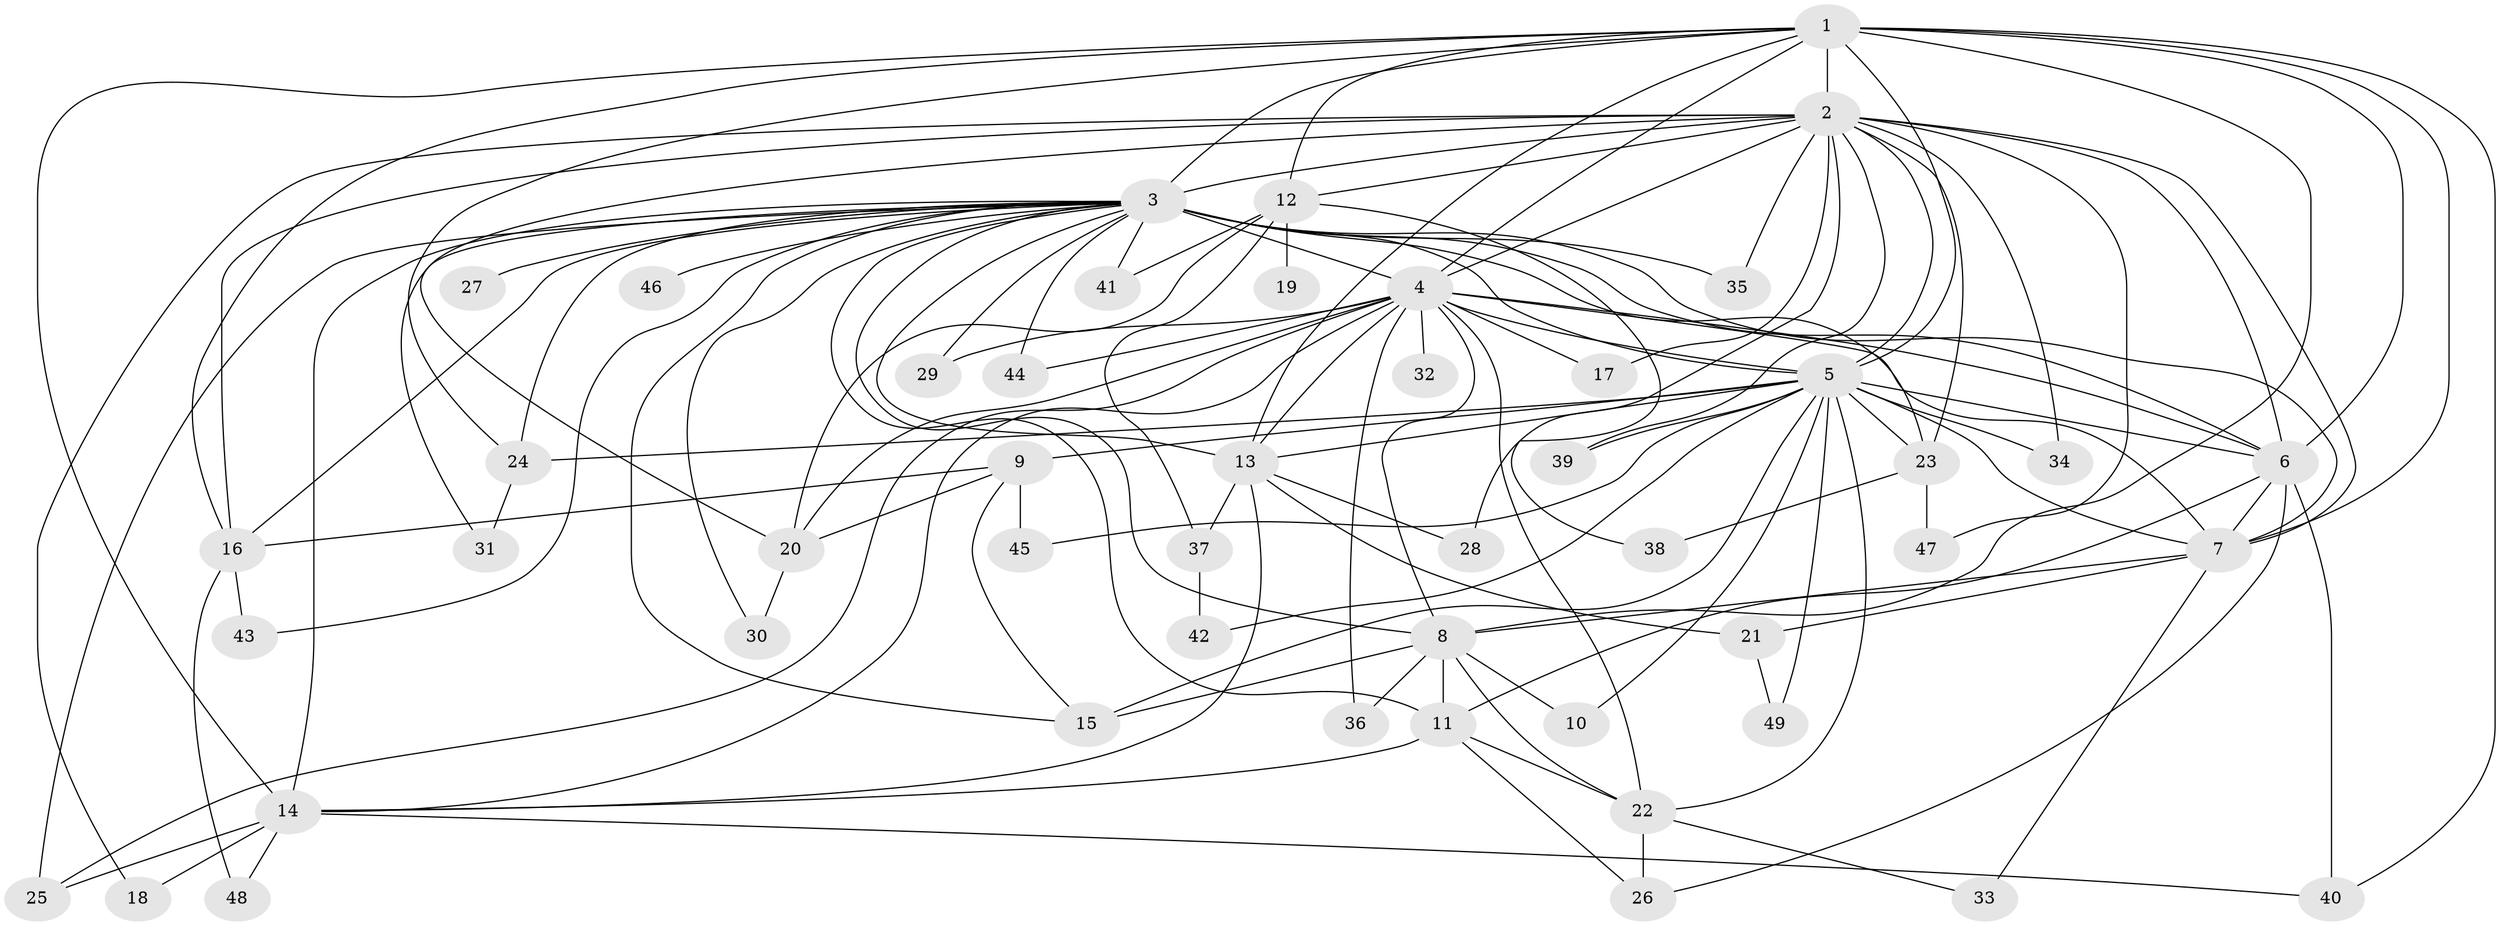 // original degree distribution, {16: 0.02040816326530612, 22: 0.01020408163265306, 35: 0.01020408163265306, 19: 0.01020408163265306, 15: 0.01020408163265306, 21: 0.01020408163265306, 17: 0.01020408163265306, 23: 0.01020408163265306, 14: 0.01020408163265306, 9: 0.02040816326530612, 5: 0.05102040816326531, 2: 0.5816326530612245, 4: 0.061224489795918366, 6: 0.030612244897959183, 3: 0.15306122448979592}
// Generated by graph-tools (version 1.1) at 2025/34/03/09/25 02:34:49]
// undirected, 49 vertices, 121 edges
graph export_dot {
graph [start="1"]
  node [color=gray90,style=filled];
  1;
  2;
  3;
  4;
  5;
  6;
  7;
  8;
  9;
  10;
  11;
  12;
  13;
  14;
  15;
  16;
  17;
  18;
  19;
  20;
  21;
  22;
  23;
  24;
  25;
  26;
  27;
  28;
  29;
  30;
  31;
  32;
  33;
  34;
  35;
  36;
  37;
  38;
  39;
  40;
  41;
  42;
  43;
  44;
  45;
  46;
  47;
  48;
  49;
  1 -- 2 [weight=2.0];
  1 -- 3 [weight=2.0];
  1 -- 4 [weight=2.0];
  1 -- 5 [weight=4.0];
  1 -- 6 [weight=4.0];
  1 -- 7 [weight=2.0];
  1 -- 8 [weight=1.0];
  1 -- 12 [weight=1.0];
  1 -- 13 [weight=2.0];
  1 -- 14 [weight=4.0];
  1 -- 16 [weight=1.0];
  1 -- 24 [weight=1.0];
  1 -- 40 [weight=1.0];
  2 -- 3 [weight=3.0];
  2 -- 4 [weight=1.0];
  2 -- 5 [weight=2.0];
  2 -- 6 [weight=3.0];
  2 -- 7 [weight=1.0];
  2 -- 12 [weight=1.0];
  2 -- 16 [weight=1.0];
  2 -- 17 [weight=1.0];
  2 -- 18 [weight=1.0];
  2 -- 20 [weight=1.0];
  2 -- 23 [weight=1.0];
  2 -- 28 [weight=1.0];
  2 -- 34 [weight=1.0];
  2 -- 35 [weight=1.0];
  2 -- 39 [weight=1.0];
  2 -- 47 [weight=1.0];
  3 -- 4 [weight=4.0];
  3 -- 5 [weight=2.0];
  3 -- 6 [weight=2.0];
  3 -- 7 [weight=2.0];
  3 -- 8 [weight=1.0];
  3 -- 11 [weight=1.0];
  3 -- 13 [weight=1.0];
  3 -- 14 [weight=2.0];
  3 -- 15 [weight=1.0];
  3 -- 16 [weight=1.0];
  3 -- 23 [weight=1.0];
  3 -- 24 [weight=1.0];
  3 -- 25 [weight=1.0];
  3 -- 27 [weight=1.0];
  3 -- 29 [weight=1.0];
  3 -- 30 [weight=1.0];
  3 -- 31 [weight=1.0];
  3 -- 35 [weight=1.0];
  3 -- 41 [weight=1.0];
  3 -- 43 [weight=1.0];
  3 -- 44 [weight=1.0];
  3 -- 46 [weight=1.0];
  4 -- 5 [weight=3.0];
  4 -- 6 [weight=12.0];
  4 -- 7 [weight=1.0];
  4 -- 8 [weight=1.0];
  4 -- 13 [weight=1.0];
  4 -- 14 [weight=2.0];
  4 -- 17 [weight=1.0];
  4 -- 20 [weight=2.0];
  4 -- 22 [weight=1.0];
  4 -- 25 [weight=1.0];
  4 -- 29 [weight=1.0];
  4 -- 32 [weight=1.0];
  4 -- 36 [weight=1.0];
  4 -- 44 [weight=1.0];
  5 -- 6 [weight=5.0];
  5 -- 7 [weight=2.0];
  5 -- 9 [weight=7.0];
  5 -- 10 [weight=1.0];
  5 -- 13 [weight=1.0];
  5 -- 15 [weight=1.0];
  5 -- 22 [weight=1.0];
  5 -- 23 [weight=1.0];
  5 -- 24 [weight=1.0];
  5 -- 34 [weight=1.0];
  5 -- 39 [weight=1.0];
  5 -- 42 [weight=1.0];
  5 -- 45 [weight=1.0];
  5 -- 49 [weight=1.0];
  6 -- 7 [weight=3.0];
  6 -- 11 [weight=2.0];
  6 -- 26 [weight=1.0];
  6 -- 40 [weight=2.0];
  7 -- 8 [weight=1.0];
  7 -- 21 [weight=1.0];
  7 -- 33 [weight=1.0];
  8 -- 10 [weight=1.0];
  8 -- 11 [weight=1.0];
  8 -- 15 [weight=1.0];
  8 -- 22 [weight=1.0];
  8 -- 36 [weight=1.0];
  9 -- 15 [weight=1.0];
  9 -- 16 [weight=1.0];
  9 -- 20 [weight=1.0];
  9 -- 45 [weight=1.0];
  11 -- 14 [weight=1.0];
  11 -- 22 [weight=1.0];
  11 -- 26 [weight=1.0];
  12 -- 19 [weight=1.0];
  12 -- 20 [weight=1.0];
  12 -- 37 [weight=1.0];
  12 -- 38 [weight=1.0];
  12 -- 41 [weight=1.0];
  13 -- 14 [weight=1.0];
  13 -- 21 [weight=1.0];
  13 -- 28 [weight=1.0];
  13 -- 37 [weight=1.0];
  14 -- 18 [weight=1.0];
  14 -- 25 [weight=1.0];
  14 -- 40 [weight=1.0];
  14 -- 48 [weight=1.0];
  16 -- 43 [weight=1.0];
  16 -- 48 [weight=1.0];
  20 -- 30 [weight=1.0];
  21 -- 49 [weight=1.0];
  22 -- 26 [weight=1.0];
  22 -- 33 [weight=1.0];
  23 -- 38 [weight=1.0];
  23 -- 47 [weight=1.0];
  24 -- 31 [weight=1.0];
  37 -- 42 [weight=1.0];
}
